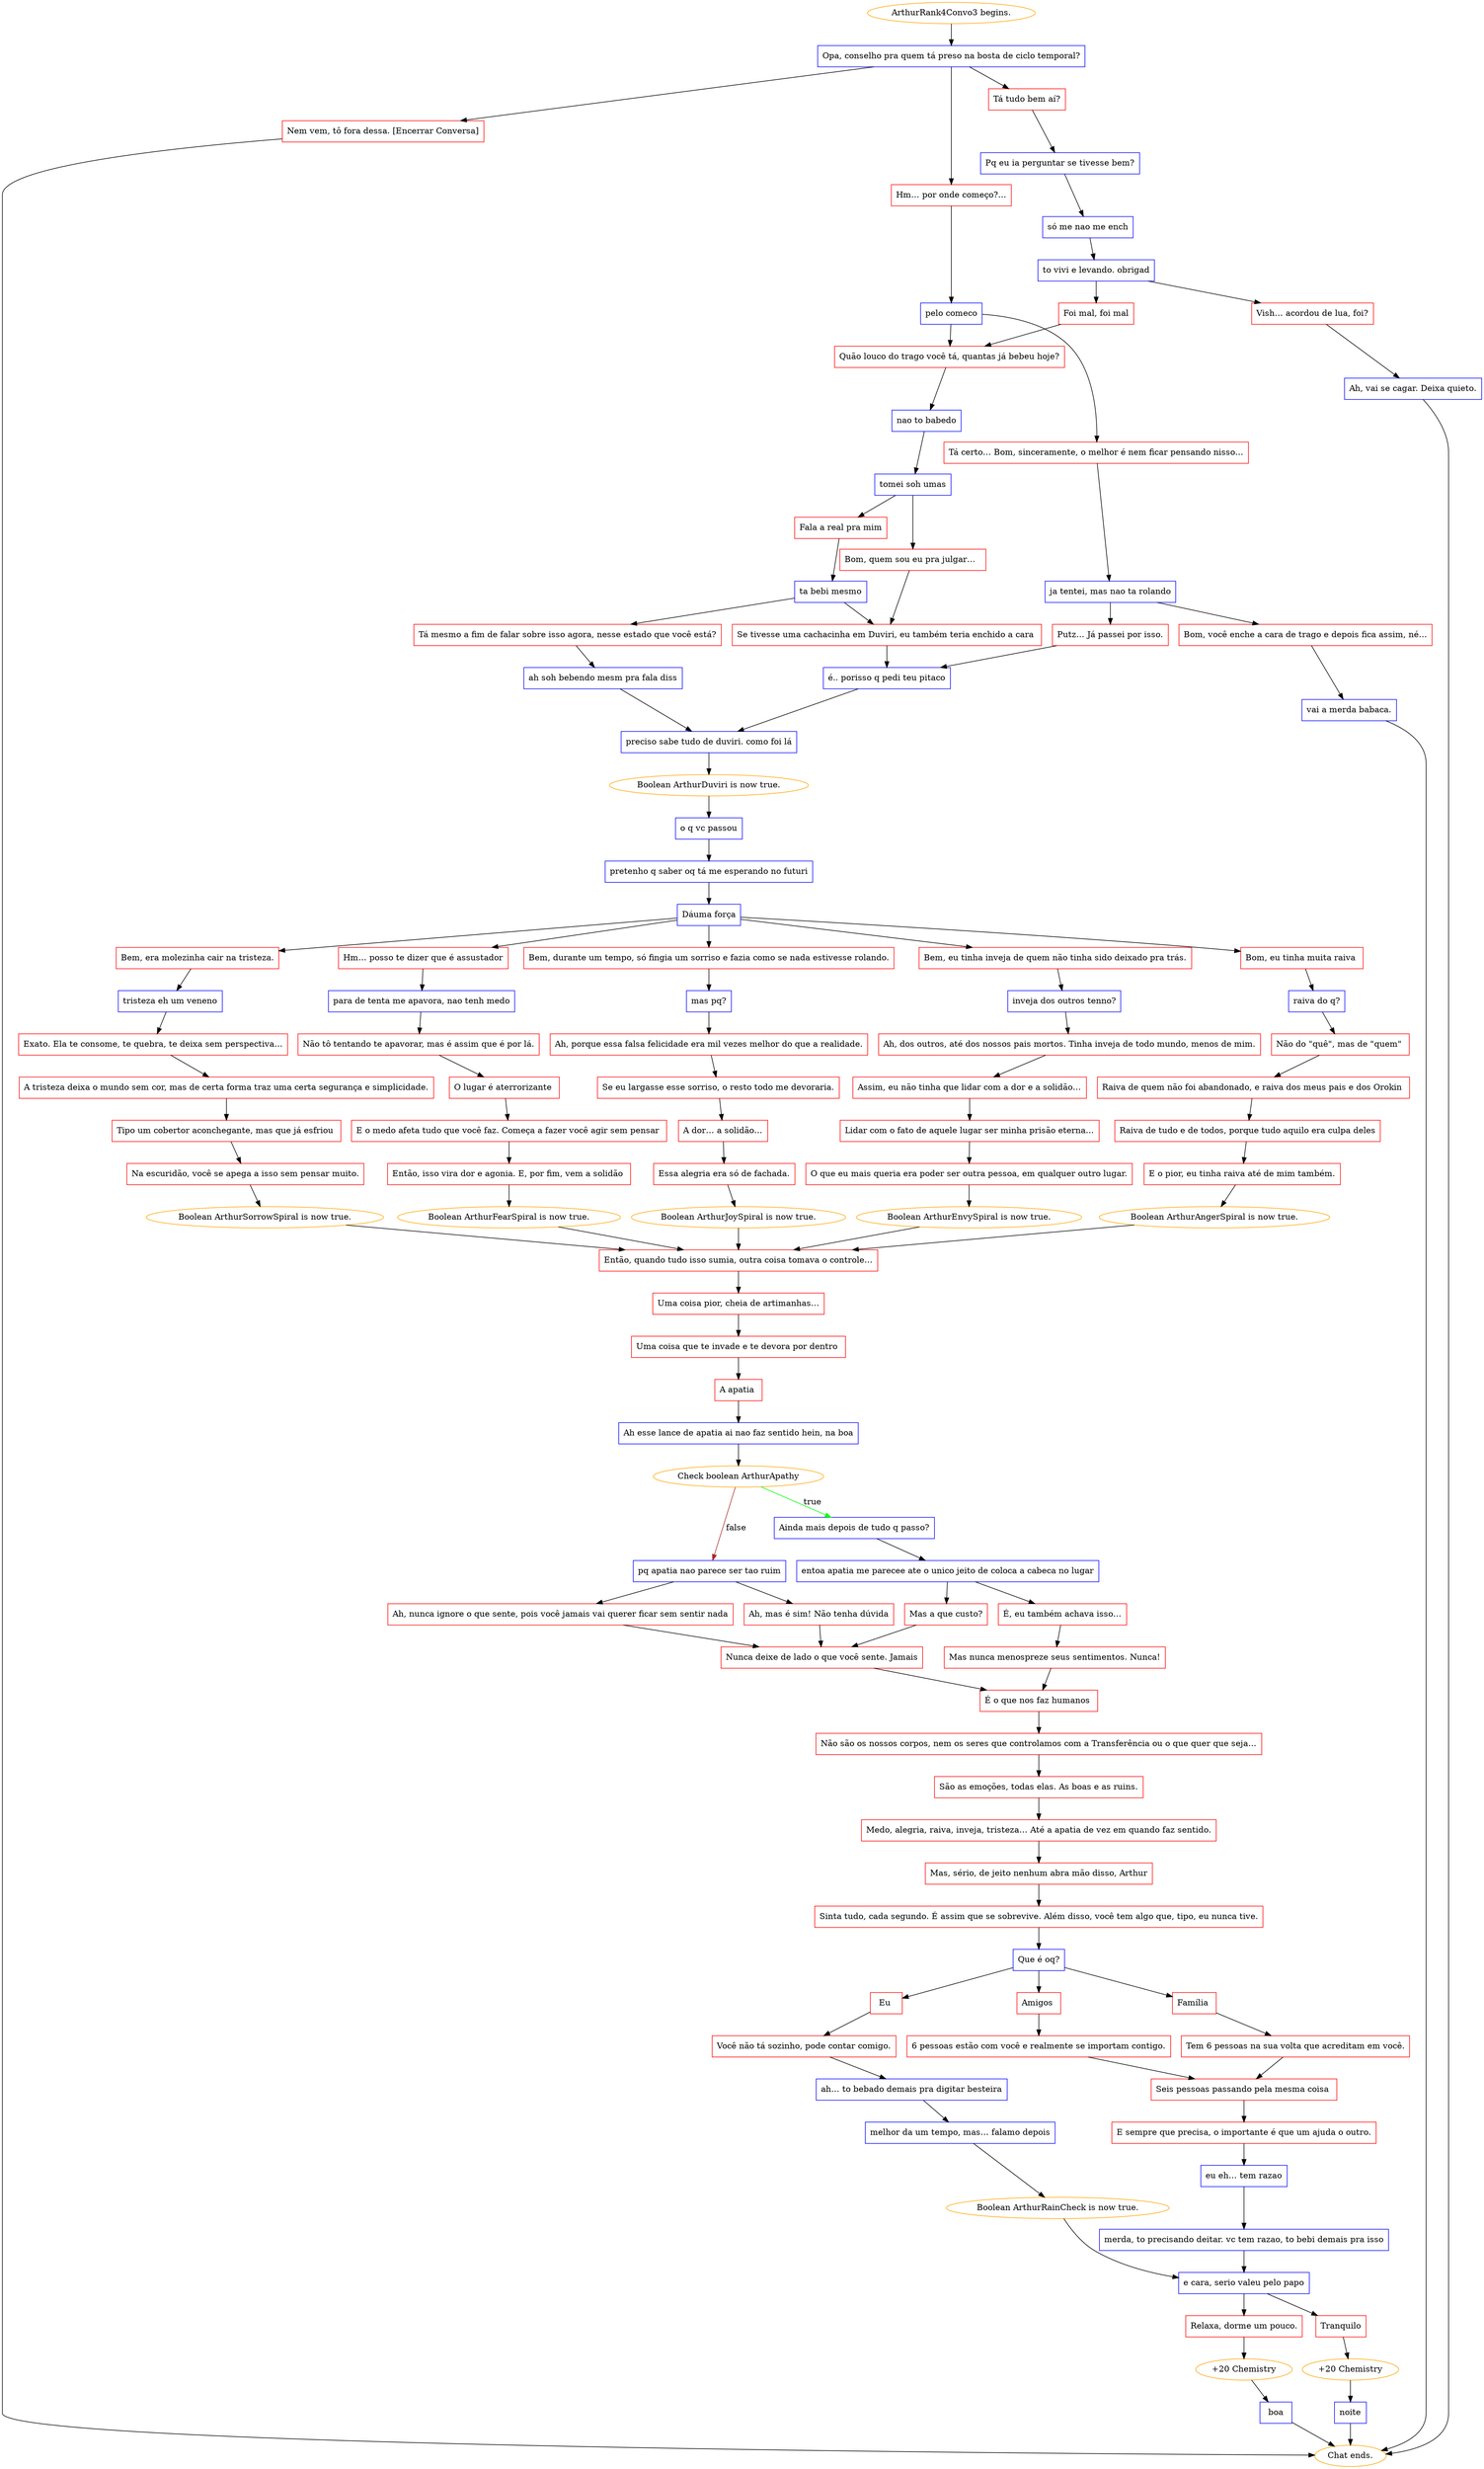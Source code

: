 digraph {
	"ArthurRank4Convo3 begins." [color=orange];
		"ArthurRank4Convo3 begins." -> j3322721608;
	j3322721608 [label="Opa, conselho pra quem tá preso na bosta de ciclo temporal?",shape=box,color=blue];
		j3322721608 -> j3547847801;
		j3322721608 -> j3833960786;
		j3322721608 -> j4074535534;
	j3547847801 [label="Tá tudo bem aí?",shape=box,color=red];
		j3547847801 -> j1126021560;
	j3833960786 [label="Hm… por onde começo?…",shape=box,color=red];
		j3833960786 -> j2512853555;
	j4074535534 [label="Nem vem, tô fora dessa. [Encerrar Conversa]",shape=box,color=red];
		j4074535534 -> "Chat ends.";
	j1126021560 [label="Pq eu ia perguntar se tivesse bem?",shape=box,color=blue];
		j1126021560 -> j4019161510;
	j2512853555 [label="pelo comeco",shape=box,color=blue];
		j2512853555 -> j2338250746;
		j2512853555 -> j768977240;
	"Chat ends." [color=orange];
	j4019161510 [label="só me nao me ench",shape=box,color=blue];
		j4019161510 -> j1306958048;
	j2338250746 [label="Quão louco do trago você tá, quantas já bebeu hoje?",shape=box,color=red];
		j2338250746 -> j1627461255;
	j768977240 [label="Tá certo… Bom, sinceramente, o melhor é nem ficar pensando nisso…",shape=box,color=red];
		j768977240 -> j2374888515;
	j1306958048 [label="to vivi e levando. obrigad",shape=box,color=blue];
		j1306958048 -> j3937281578;
		j1306958048 -> j763067270;
	j1627461255 [label="nao to babedo",shape=box,color=blue];
		j1627461255 -> j818553016;
	j2374888515 [label="ja tentei, mas nao ta rolando",shape=box,color=blue];
		j2374888515 -> j2222900733;
		j2374888515 -> j2945020363;
	j3937281578 [label="Vish… acordou de lua, foi?",shape=box,color=red];
		j3937281578 -> j3796185971;
	j763067270 [label="Foi mal, foi mal",shape=box,color=red];
		j763067270 -> j2338250746;
	j818553016 [label="tomei soh umas",shape=box,color=blue];
		j818553016 -> j952850878;
		j818553016 -> j2637751840;
	j2222900733 [label="Putz… Já passei por isso.",shape=box,color=red];
		j2222900733 -> j1637271525;
	j2945020363 [label="Bom, você enche a cara de trago e depois fica assim, né…",shape=box,color=red];
		j2945020363 -> j594041129;
	j3796185971 [label="Ah, vai se cagar. Deixa quieto.",shape=box,color=blue];
		j3796185971 -> "Chat ends.";
	j952850878 [label="Fala a real pra mim",shape=box,color=red];
		j952850878 -> j1597138654;
	j2637751840 [label="Bom, quem sou eu pra julgar…  ",shape=box,color=red];
		j2637751840 -> j1976339665;
	j1637271525 [label="é.. porisso q pedi teu pitaco",shape=box,color=blue];
		j1637271525 -> j2394152243;
	j594041129 [label="vai a merda babaca.",shape=box,color=blue];
		j594041129 -> "Chat ends.";
	j1597138654 [label="ta bebi mesmo",shape=box,color=blue];
		j1597138654 -> j991603270;
		j1597138654 -> j1976339665;
	j1976339665 [label="Se tivesse uma cachacinha em Duviri, eu também teria enchido a cara ",shape=box,color=red];
		j1976339665 -> j1637271525;
	j2394152243 [label="preciso sabe tudo de duviri. como foi lá",shape=box,color=blue];
		j2394152243 -> j1304899749;
	j991603270 [label="Tá mesmo a fim de falar sobre isso agora, nesse estado que você está?",shape=box,color=red];
		j991603270 -> j3628616042;
	j1304899749 [label="Boolean ArthurDuviri is now true.",color=orange];
		j1304899749 -> j1161024481;
	j3628616042 [label="ah soh bebendo mesm pra fala diss",shape=box,color=blue];
		j3628616042 -> j2394152243;
	j1161024481 [label="o q vc passou",shape=box,color=blue];
		j1161024481 -> j1840937727;
	j1840937727 [label="pretenho q saber oq tá me esperando no futuri",shape=box,color=blue];
		j1840937727 -> j3500092048;
	j3500092048 [label="Dáuma força",shape=box,color=blue];
		j3500092048 -> j1387820488;
		j3500092048 -> j2479655819;
		j3500092048 -> j2985344673;
		j3500092048 -> j589153106;
		j3500092048 -> j3269687810;
	j1387820488 [label="Hm… posso te dizer que é assustador",shape=box,color=red];
		j1387820488 -> j1204701813;
	j2479655819 [label="Bem, durante um tempo, só fingia um sorriso e fazia como se nada estivesse rolando.",shape=box,color=red];
		j2479655819 -> j1154571038;
	j2985344673 [label="Bem, eu tinha inveja de quem não tinha sido deixado pra trás.",shape=box,color=red];
		j2985344673 -> j2696617150;
	j589153106 [label="Bom, eu tinha muita raiva ",shape=box,color=red];
		j589153106 -> j1518394655;
	j3269687810 [label="Bem, era molezinha cair na tristeza.",shape=box,color=red];
		j3269687810 -> j2248857510;
	j1204701813 [label="para de tenta me apavora, nao tenh medo",shape=box,color=blue];
		j1204701813 -> j3731776192;
	j1154571038 [label="mas pq?",shape=box,color=blue];
		j1154571038 -> j4138785063;
	j2696617150 [label="inveja dos outros tenno?",shape=box,color=blue];
		j2696617150 -> j3307421758;
	j1518394655 [label="raiva do q?",shape=box,color=blue];
		j1518394655 -> j653638187;
	j2248857510 [label="tristeza eh um veneno",shape=box,color=blue];
		j2248857510 -> j1335115559;
	j3731776192 [label="Não tô tentando te apavorar, mas é assim que é por lá.",shape=box,color=red];
		j3731776192 -> j2890258826;
	j4138785063 [label="Ah, porque essa falsa felicidade era mil vezes melhor do que a realidade.",shape=box,color=red];
		j4138785063 -> j2596723778;
	j3307421758 [label="Ah, dos outros, até dos nossos pais mortos. Tinha inveja de todo mundo, menos de mim.",shape=box,color=red];
		j3307421758 -> j4255363979;
	j653638187 [label="Não do \"quê\", mas de \"quem\" ",shape=box,color=red];
		j653638187 -> j3778407309;
	j1335115559 [label="Exato. Ela te consome, te quebra, te deixa sem perspectiva…",shape=box,color=red];
		j1335115559 -> j3299381684;
	j2890258826 [label="O lugar é aterrorizante ",shape=box,color=red];
		j2890258826 -> j4281154031;
	j2596723778 [label="Se eu largasse esse sorriso, o resto todo me devoraria.",shape=box,color=red];
		j2596723778 -> j357479434;
	j4255363979 [label="Assim, eu não tinha que lidar com a dor e a solidão…",shape=box,color=red];
		j4255363979 -> j2527960021;
	j3778407309 [label="Raiva de quem não foi abandonado, e raiva dos meus pais e dos Orokin ",shape=box,color=red];
		j3778407309 -> j3060830758;
	j3299381684 [label="A tristeza deixa o mundo sem cor, mas de certa forma traz uma certa segurança e simplicidade.",shape=box,color=red];
		j3299381684 -> j1450654606;
	j4281154031 [label="E o medo afeta tudo que você faz. Começa a fazer você agir sem pensar ",shape=box,color=red];
		j4281154031 -> j2545656871;
	j357479434 [label="A dor… a solidão…",shape=box,color=red];
		j357479434 -> j1209974077;
	j2527960021 [label="Lidar com o fato de aquele lugar ser minha prisão eterna…",shape=box,color=red];
		j2527960021 -> j3734128702;
	j3060830758 [label="Raiva de tudo e de todos, porque tudo aquilo era culpa deles",shape=box,color=red];
		j3060830758 -> j2612050418;
	j1450654606 [label="Tipo um cobertor aconchegante, mas que já esfriou ",shape=box,color=red];
		j1450654606 -> j3440368507;
	j2545656871 [label="Então, isso vira dor e agonia. E, por fim, vem a solidão ",shape=box,color=red];
		j2545656871 -> j3797710787;
	j1209974077 [label="Essa alegria era só de fachada.",shape=box,color=red];
		j1209974077 -> j3918537604;
	j3734128702 [label="O que eu mais queria era poder ser outra pessoa, em qualquer outro lugar.",shape=box,color=red];
		j3734128702 -> j2618152779;
	j2612050418 [label="E o pior, eu tinha raiva até de mim também.",shape=box,color=red];
		j2612050418 -> j2326343500;
	j3440368507 [label="Na escuridão, você se apega a isso sem pensar muito.",shape=box,color=red];
		j3440368507 -> j3438901546;
	j3797710787 [label="Boolean ArthurFearSpiral is now true.",color=orange];
		j3797710787 -> j2563623169;
	j3918537604 [label="Boolean ArthurJoySpiral is now true.",color=orange];
		j3918537604 -> j2563623169;
	j2618152779 [label="Boolean ArthurEnvySpiral is now true.",color=orange];
		j2618152779 -> j2563623169;
	j2326343500 [label="Boolean ArthurAngerSpiral is now true.",color=orange];
		j2326343500 -> j2563623169;
	j3438901546 [label="Boolean ArthurSorrowSpiral is now true.",color=orange];
		j3438901546 -> j2563623169;
	j2563623169 [label="Então, quando tudo isso sumia, outra coisa tomava o controle…",shape=box,color=red];
		j2563623169 -> j193173629;
	j193173629 [label="Uma coisa pior, cheia de artimanhas…",shape=box,color=red];
		j193173629 -> j2202865374;
	j2202865374 [label="Uma coisa que te invade e te devora por dentro ",shape=box,color=red];
		j2202865374 -> j3939667861;
	j3939667861 [label="A apatia ",shape=box,color=red];
		j3939667861 -> j4000891903;
	j4000891903 [label="Ah esse lance de apatia ai nao faz sentido hein, na boa",shape=box,color=blue];
		j4000891903 -> j636424934;
	j636424934 [label="Check boolean ArthurApathy",color=orange];
		j636424934 -> j3094326516 [label=true,color=green];
		j636424934 -> j361341725 [label=false,color=brown];
	j3094326516 [label="Ainda mais depois de tudo q passo?",shape=box,color=blue];
		j3094326516 -> j1999413816;
	j361341725 [label="pq apatia nao parece ser tao ruim",shape=box,color=blue];
		j361341725 -> j1976413624;
		j361341725 -> j481635044;
	j1999413816 [label="entoa apatia me parecee ate o unico jeito de coloca a cabeca no lugar",shape=box,color=blue];
		j1999413816 -> j2036834087;
		j1999413816 -> j533443141;
	j1976413624 [label="Ah, mas é sim! Não tenha dúvida",shape=box,color=red];
		j1976413624 -> j2727430506;
	j481635044 [label="Ah, nunca ignore o que sente, pois você jamais vai querer ficar sem sentir nada",shape=box,color=red];
		j481635044 -> j2727430506;
	j2036834087 [label="É, eu também achava isso…",shape=box,color=red];
		j2036834087 -> j752950401;
	j533443141 [label="Mas a que custo?",shape=box,color=red];
		j533443141 -> j2727430506;
	j2727430506 [label="Nunca deixe de lado o que você sente. Jamais",shape=box,color=red];
		j2727430506 -> j1686026100;
	j752950401 [label="Mas nunca menospreze seus sentimentos. Nunca!",shape=box,color=red];
		j752950401 -> j1686026100;
	j1686026100 [label="É o que nos faz humanos ",shape=box,color=red];
		j1686026100 -> j1824273900;
	j1824273900 [label="Não são os nossos corpos, nem os seres que controlamos com a Transferência ou o que quer que seja…",shape=box,color=red];
		j1824273900 -> j815586356;
	j815586356 [label="São as emoções, todas elas. As boas e as ruins.",shape=box,color=red];
		j815586356 -> j711573470;
	j711573470 [label="Medo, alegria, raiva, inveja, tristeza… Até a apatia de vez em quando faz sentido.",shape=box,color=red];
		j711573470 -> j3772622318;
	j3772622318 [label="Mas, sério, de jeito nenhum abra mão disso, Arthur",shape=box,color=red];
		j3772622318 -> j1353380348;
	j1353380348 [label="Sinta tudo, cada segundo. É assim que se sobrevive. Além disso, você tem algo que, tipo, eu nunca tive.",shape=box,color=red];
		j1353380348 -> j2457407521;
	j2457407521 [label="Que é oq?",shape=box,color=blue];
		j2457407521 -> j4088989857;
		j2457407521 -> j211632612;
		j2457407521 -> j4270994439;
	j4088989857 [label="Amigos ",shape=box,color=red];
		j4088989857 -> j2211563406;
	j211632612 [label="Família ",shape=box,color=red];
		j211632612 -> j2833839443;
	j4270994439 [label="Eu ",shape=box,color=red];
		j4270994439 -> j4253875798;
	j2211563406 [label="6 pessoas estão com você e realmente se importam contigo.",shape=box,color=red];
		j2211563406 -> j1899586750;
	j2833839443 [label="Tem 6 pessoas na sua volta que acreditam em você.",shape=box,color=red];
		j2833839443 -> j1899586750;
	j4253875798 [label="Você não tá sozinho, pode contar comigo.",shape=box,color=red];
		j4253875798 -> j1249450908;
	j1899586750 [label="Seis pessoas passando pela mesma coisa ",shape=box,color=red];
		j1899586750 -> j1944737788;
	j1249450908 [label="ah… to bebado demais pra digitar besteira",shape=box,color=blue];
		j1249450908 -> j2438452235;
	j1944737788 [label="E sempre que precisa, o importante é que um ajuda o outro.",shape=box,color=red];
		j1944737788 -> j2206264375;
	j2438452235 [label="melhor da um tempo, mas… falamo depois",shape=box,color=blue];
		j2438452235 -> j1110309128;
	j2206264375 [label="eu eh… tem razao",shape=box,color=blue];
		j2206264375 -> j2858711694;
	j1110309128 [label="Boolean ArthurRainCheck is now true.",color=orange];
		j1110309128 -> j614700144;
	j2858711694 [label="merda, to precisando deitar. vc tem razao, to bebi demais pra isso",shape=box,color=blue];
		j2858711694 -> j614700144;
	j614700144 [label="e cara, serio valeu pelo papo",shape=box,color=blue];
		j614700144 -> j1926514668;
		j614700144 -> j1755337865;
	j1926514668 [label="Tranquilo",shape=box,color=red];
		j1926514668 -> j981878681;
	j1755337865 [label="Relaxa, dorme um pouco.",shape=box,color=red];
		j1755337865 -> j3851796453;
	j981878681 [label="+20 Chemistry",color=orange];
		j981878681 -> j1724617175;
	j3851796453 [label="+20 Chemistry",color=orange];
		j3851796453 -> j3652941203;
	j1724617175 [label="noite",shape=box,color=blue];
		j1724617175 -> "Chat ends.";
	j3652941203 [label="boa",shape=box,color=blue];
		j3652941203 -> "Chat ends.";
}